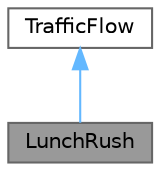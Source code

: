 digraph "LunchRush"
{
 // LATEX_PDF_SIZE
  bgcolor="transparent";
  edge [fontname=Helvetica,fontsize=10,labelfontname=Helvetica,labelfontsize=10];
  node [fontname=Helvetica,fontsize=10,shape=box,height=0.2,width=0.4];
  Node1 [id="Node000001",label="LunchRush",height=0.2,width=0.4,color="gray40", fillcolor="grey60", style="filled", fontcolor="black",tooltip="A class representing traffic flow during lunch hours."];
  Node2 -> Node1 [id="edge1_Node000001_Node000002",dir="back",color="steelblue1",style="solid",tooltip=" "];
  Node2 [id="Node000002",label="TrafficFlow",height=0.2,width=0.4,color="gray40", fillcolor="white", style="filled",URL="$classTrafficFlow.html",tooltip="An abstract class that represents the traffic flow."];
}
